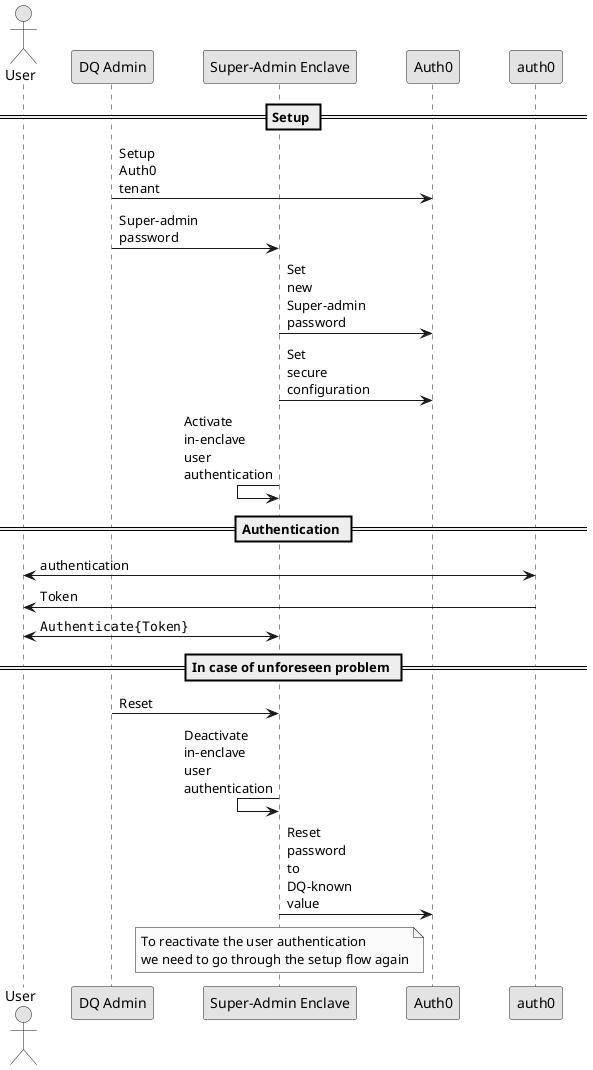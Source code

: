 @startuml Auth0
skinparam shadowing false
skinparam monochrome true
skinparam ParticipantPadding 20
skinparam BoxPadding 10
skinparam MaxMessageSize 10
skinparam SequenceMessageAlignment left

actor "User" as usr
participant "DQ Admin" as cli
participant "Super-Admin Enclave" as encl
participant "Auth0" as idp

== Setup ==
cli->idp: Setup Auth0 tenant
cli->encl: Super-admin password
encl->idp: Set new Super-admin password
encl->idp: Set secure configuration
encl<-encl: Activate in-enclave user authentication

== Authentication ==
usr<->auth0: authentication
usr<-auth0: Token
usr<->encl: ""Authenticate{Token}""


== In case of unforeseen problem ==
cli->encl: Reset
encl<-encl: Deactivate in-enclave user authentication
encl->idp: Reset password to DQ-known value
note over encl
To reactivate the user authentication
we need to go through the setup flow again
end note

@enduml